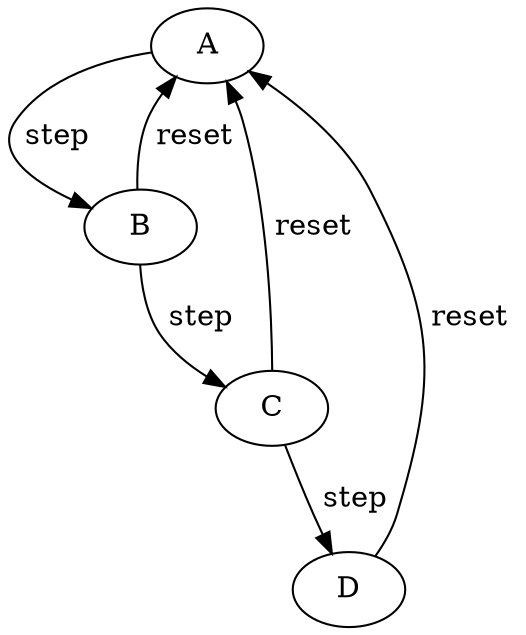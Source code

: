 digraph "fsm" {
  "A";
  "B";
  "C";
  "D";
  "A" -> "B" [ label=" step " ];
  "B" -> "C" [ label=" step " ];
  "C" -> "D" [ label=" step " ];
  "B" -> "A" [ label=" reset " ];
  "C" -> "A" [ label=" reset " ];
  "D" -> "A" [ label=" reset " ];
}
